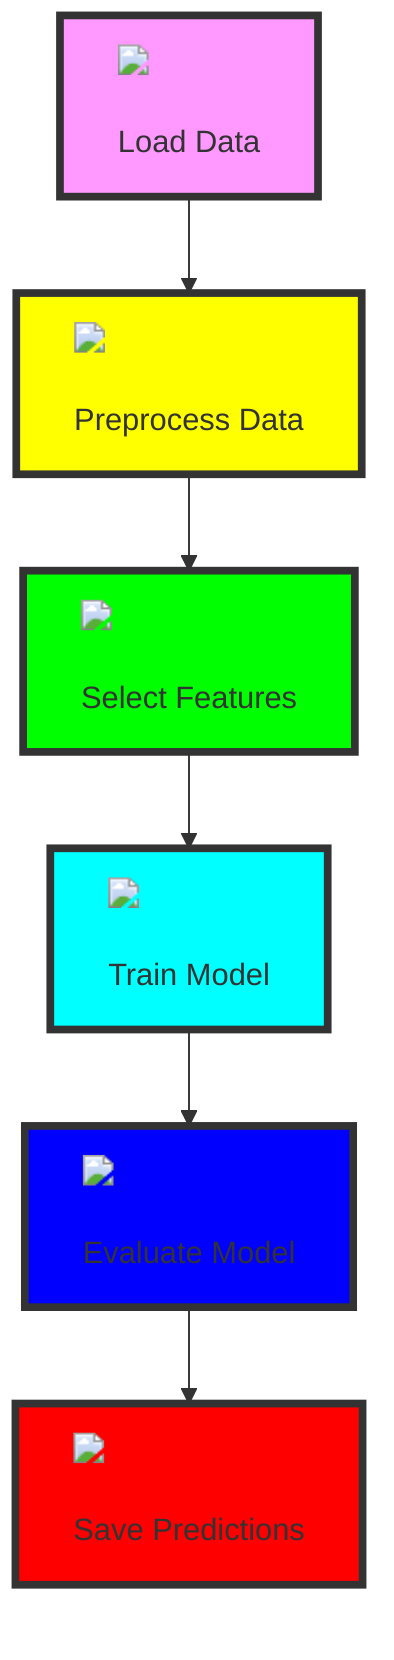 flowchart TD
    A["<img src='icons/file.svg'/> <br/> Load Data"] --> B["<img src='boxplot_template.svg'/> <br/> Preprocess Data"]
    B --> C["<img src='column_split.svg'/> <br/> Select Features"]
    C --> D["<img src='brain.svg'/> <br/> Train Model"]
    D --> E["<img src='scatter_plot_template.svg'/> <br/> Evaluate Model"]
    E --> F["<img src='table.svg'/> <br/> Save Predictions"]

    style A fill:#f9f,stroke:#333,stroke-width:4px
    style B fill:#ff0,stroke:#333,stroke-width:4px
    style C fill:#0f0,stroke:#333,stroke-width:4px
    style D fill:#0ff,stroke:#333,stroke-width:4px
    style E fill:#00f,stroke:#333,stroke-width:4px
    style F fill:#f00,stroke:#333,stroke-width:4px